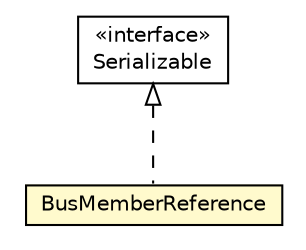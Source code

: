 #!/usr/local/bin/dot
#
# Class diagram 
# Generated by UMLGraph version R5_6-24-gf6e263 (http://www.umlgraph.org/)
#

digraph G {
	edge [fontname="Helvetica",fontsize=10,labelfontname="Helvetica",labelfontsize=10];
	node [fontname="Helvetica",fontsize=10,shape=plaintext];
	nodesep=0.25;
	ranksep=0.5;
	// org.universAAL.ri.gateway.proxies.BusMemberReference
	c11241 [label=<<table title="org.universAAL.ri.gateway.proxies.BusMemberReference" border="0" cellborder="1" cellspacing="0" cellpadding="2" port="p" bgcolor="lemonChiffon" href="./BusMemberReference.html">
		<tr><td><table border="0" cellspacing="0" cellpadding="1">
<tr><td align="center" balign="center"> BusMemberReference </td></tr>
		</table></td></tr>
		</table>>, URL="./BusMemberReference.html", fontname="Helvetica", fontcolor="black", fontsize=10.0];
	//org.universAAL.ri.gateway.proxies.BusMemberReference implements java.io.Serializable
	c11319:p -> c11241:p [dir=back,arrowtail=empty,style=dashed];
	// java.io.Serializable
	c11319 [label=<<table title="java.io.Serializable" border="0" cellborder="1" cellspacing="0" cellpadding="2" port="p" href="http://java.sun.com/j2se/1.4.2/docs/api/java/io/Serializable.html">
		<tr><td><table border="0" cellspacing="0" cellpadding="1">
<tr><td align="center" balign="center"> &#171;interface&#187; </td></tr>
<tr><td align="center" balign="center"> Serializable </td></tr>
		</table></td></tr>
		</table>>, URL="http://java.sun.com/j2se/1.4.2/docs/api/java/io/Serializable.html", fontname="Helvetica", fontcolor="black", fontsize=10.0];
}

